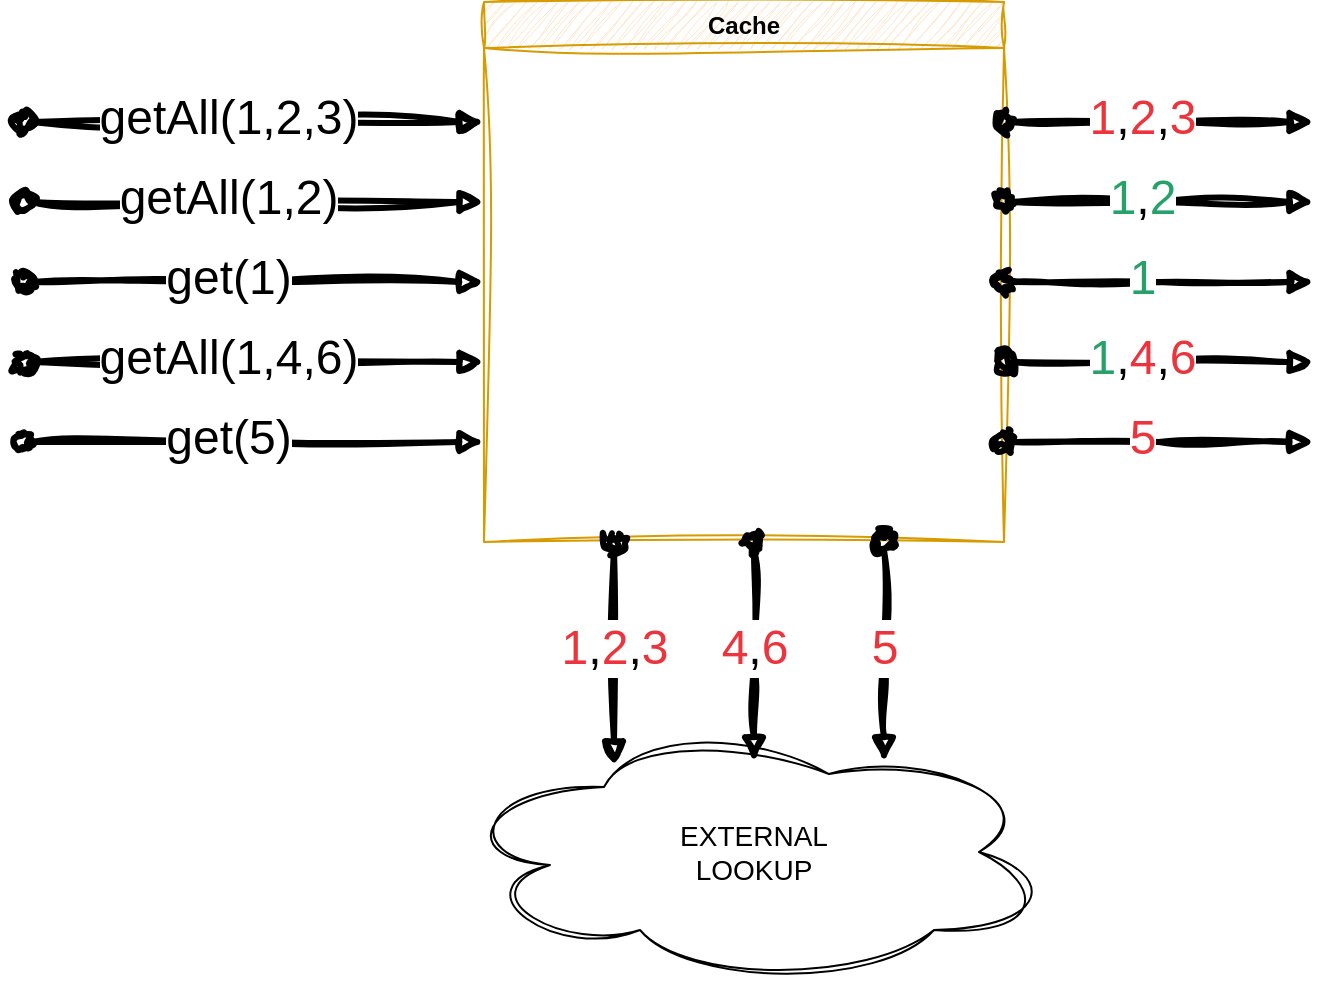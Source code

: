 <mxfile version="22.1.16" type="github">
  <diagram name="Page-1" id="2YBvvXClWsGukQMizWep">
    <mxGraphModel dx="1367" dy="649" grid="1" gridSize="10" guides="1" tooltips="1" connect="1" arrows="1" fold="1" page="1" pageScale="1" pageWidth="850" pageHeight="1100" math="0" shadow="0">
      <root>
        <mxCell id="0" />
        <mxCell id="1" parent="0" />
        <mxCell id="YcWAjNrXuXhaVXsh1sb0-1" value="Cache" style="swimlane;whiteSpace=wrap;html=1;fillColor=#ffe6cc;strokeColor=#d79b00;sketch=1;curveFitting=1;jiggle=2;" parent="1" vertex="1">
          <mxGeometry x="290" y="340" width="260" height="270" as="geometry" />
        </mxCell>
        <mxCell id="aM9ryv3xv72pqoxQDRHE-3" value="getAll(1,2,3)" style="html=1;verticalAlign=bottom;startArrow=oval;endArrow=block;startSize=8;edgeStyle=elbowEdgeStyle;elbow=vertical;curved=0;rounded=0;strokeWidth=3;fontSize=24;fontStyle=0;sketch=1;curveFitting=1;jiggle=2;entryX=0;entryY=0.5;entryDx=0;entryDy=0;labelBackgroundColor=default;" parent="1" edge="1">
          <mxGeometry x="-0.111" y="-15" relative="1" as="geometry">
            <mxPoint x="60" y="400" as="sourcePoint" />
            <mxPoint x="290" y="400" as="targetPoint" />
            <mxPoint as="offset" />
            <Array as="points" />
          </mxGeometry>
        </mxCell>
        <mxCell id="KGKpJTGk5lFJiOG2U9Ll-1" value="getAll(1,2)" style="html=1;verticalAlign=bottom;startArrow=oval;endArrow=block;startSize=8;edgeStyle=elbowEdgeStyle;elbow=vertical;curved=0;rounded=0;strokeWidth=3;fontSize=24;fontStyle=0;sketch=1;curveFitting=1;jiggle=2;entryX=0;entryY=0.5;entryDx=0;entryDy=0;labelBackgroundColor=default;" edge="1" parent="1">
          <mxGeometry x="-0.111" y="-15" relative="1" as="geometry">
            <mxPoint x="60" y="440" as="sourcePoint" />
            <mxPoint x="290" y="440" as="targetPoint" />
            <mxPoint as="offset" />
            <Array as="points" />
          </mxGeometry>
        </mxCell>
        <mxCell id="KGKpJTGk5lFJiOG2U9Ll-2" value="get(1)" style="html=1;verticalAlign=bottom;startArrow=oval;endArrow=block;startSize=8;edgeStyle=elbowEdgeStyle;elbow=horizontal;curved=0;rounded=0;strokeWidth=3;fontSize=24;fontStyle=0;sketch=1;curveFitting=1;jiggle=2;entryX=0;entryY=0.5;entryDx=0;entryDy=0;labelBackgroundColor=default;" edge="1" parent="1">
          <mxGeometry x="-0.111" y="-15" relative="1" as="geometry">
            <mxPoint x="60" y="480" as="sourcePoint" />
            <mxPoint x="290" y="480" as="targetPoint" />
            <mxPoint as="offset" />
            <Array as="points" />
          </mxGeometry>
        </mxCell>
        <mxCell id="KGKpJTGk5lFJiOG2U9Ll-3" value="getAll(1,4,6)" style="html=1;verticalAlign=bottom;startArrow=oval;endArrow=block;startSize=8;edgeStyle=elbowEdgeStyle;elbow=horizontal;curved=0;rounded=0;strokeWidth=3;fontSize=24;fontStyle=0;sketch=1;curveFitting=1;jiggle=2;entryX=0;entryY=0.5;entryDx=0;entryDy=0;labelBackgroundColor=default;" edge="1" parent="1">
          <mxGeometry x="-0.111" y="-15" relative="1" as="geometry">
            <mxPoint x="60" y="520" as="sourcePoint" />
            <mxPoint x="290" y="520" as="targetPoint" />
            <mxPoint as="offset" />
            <Array as="points" />
          </mxGeometry>
        </mxCell>
        <mxCell id="KGKpJTGk5lFJiOG2U9Ll-4" value="get(5)" style="html=1;verticalAlign=bottom;startArrow=oval;endArrow=block;startSize=8;edgeStyle=elbowEdgeStyle;elbow=vertical;curved=0;rounded=0;strokeWidth=3;fontSize=24;fontStyle=0;sketch=1;curveFitting=1;jiggle=2;entryX=0;entryY=0.5;entryDx=0;entryDy=0;labelBackgroundColor=default;" edge="1" parent="1">
          <mxGeometry x="-0.111" y="-15" relative="1" as="geometry">
            <mxPoint x="60" y="560" as="sourcePoint" />
            <mxPoint x="290" y="560" as="targetPoint" />
            <mxPoint as="offset" />
            <Array as="points" />
          </mxGeometry>
        </mxCell>
        <mxCell id="YcWAjNrXuXhaVXsh1sb0-4" value="EXTERNAL&lt;br&gt;LOOKUP" style="ellipse;shape=cloud;whiteSpace=wrap;html=1;fontSize=14;sketch=1;curveFitting=1;jiggle=2;" parent="1" vertex="1">
          <mxGeometry x="275" y="700" width="300" height="130" as="geometry" />
        </mxCell>
        <mxCell id="KGKpJTGk5lFJiOG2U9Ll-6" value="&lt;font color=&quot;#ed333b&quot;&gt;1&lt;/font&gt;,&lt;font color=&quot;#ed333b&quot;&gt;2&lt;/font&gt;,&lt;font color=&quot;#ed333b&quot;&gt;3&lt;/font&gt;" style="html=1;verticalAlign=bottom;startArrow=oval;endArrow=block;startSize=8;edgeStyle=elbowEdgeStyle;elbow=horizontal;curved=0;rounded=0;strokeWidth=3;fontSize=24;fontStyle=0;sketch=1;curveFitting=1;jiggle=2;entryX=0;entryY=0.5;entryDx=0;entryDy=0;labelBackgroundColor=default;" edge="1" parent="1">
          <mxGeometry x="-0.111" y="-15" relative="1" as="geometry">
            <mxPoint x="550" y="400" as="sourcePoint" />
            <mxPoint x="705" y="400" as="targetPoint" />
            <mxPoint as="offset" />
            <Array as="points" />
          </mxGeometry>
        </mxCell>
        <mxCell id="KGKpJTGk5lFJiOG2U9Ll-7" value="&lt;font color=&quot;#26a269&quot;&gt;1&lt;/font&gt;,&lt;font color=&quot;#26a269&quot;&gt;2&lt;/font&gt;" style="html=1;verticalAlign=bottom;startArrow=oval;endArrow=block;startSize=8;edgeStyle=elbowEdgeStyle;elbow=vertical;curved=0;rounded=0;strokeWidth=3;fontSize=24;fontStyle=0;sketch=1;curveFitting=1;jiggle=2;entryX=0;entryY=0.5;entryDx=0;entryDy=0;labelBackgroundColor=default;" edge="1" parent="1">
          <mxGeometry x="-0.111" y="-15" relative="1" as="geometry">
            <mxPoint x="550" y="440" as="sourcePoint" />
            <mxPoint x="705" y="440" as="targetPoint" />
            <mxPoint as="offset" />
            <Array as="points" />
          </mxGeometry>
        </mxCell>
        <mxCell id="KGKpJTGk5lFJiOG2U9Ll-8" value="&lt;font color=&quot;#26a269&quot;&gt;1&lt;/font&gt;" style="html=1;verticalAlign=bottom;startArrow=oval;endArrow=block;startSize=8;edgeStyle=elbowEdgeStyle;elbow=horizontal;curved=0;rounded=0;strokeWidth=3;fontSize=24;fontStyle=0;sketch=1;curveFitting=1;jiggle=2;entryX=0;entryY=0.5;entryDx=0;entryDy=0;labelBackgroundColor=default;" edge="1" parent="1">
          <mxGeometry x="-0.11" y="-15" relative="1" as="geometry">
            <mxPoint x="550" y="480" as="sourcePoint" />
            <mxPoint x="705" y="480" as="targetPoint" />
            <mxPoint as="offset" />
            <Array as="points" />
          </mxGeometry>
        </mxCell>
        <mxCell id="KGKpJTGk5lFJiOG2U9Ll-9" value="&lt;font color=&quot;#26a269&quot;&gt;1&lt;/font&gt;,&lt;font color=&quot;#ed333b&quot;&gt;4&lt;/font&gt;,&lt;font color=&quot;#ed333b&quot;&gt;6&lt;/font&gt;" style="html=1;verticalAlign=bottom;startArrow=oval;endArrow=block;startSize=8;edgeStyle=elbowEdgeStyle;elbow=horizontal;curved=0;rounded=0;strokeWidth=3;fontSize=24;fontStyle=0;sketch=1;curveFitting=1;jiggle=2;entryX=0;entryY=0.5;entryDx=0;entryDy=0;labelBackgroundColor=default;" edge="1" parent="1">
          <mxGeometry x="-0.11" y="-15" relative="1" as="geometry">
            <mxPoint x="550" y="520" as="sourcePoint" />
            <mxPoint x="705" y="520" as="targetPoint" />
            <mxPoint as="offset" />
            <Array as="points" />
          </mxGeometry>
        </mxCell>
        <mxCell id="KGKpJTGk5lFJiOG2U9Ll-10" value="&lt;font color=&quot;#ed333b&quot;&gt;5&lt;/font&gt;" style="html=1;verticalAlign=bottom;startArrow=oval;endArrow=block;startSize=8;edgeStyle=elbowEdgeStyle;elbow=vertical;curved=0;rounded=0;strokeWidth=3;fontSize=24;fontStyle=0;sketch=1;curveFitting=1;jiggle=2;entryX=0;entryY=0.5;entryDx=0;entryDy=0;labelBackgroundColor=default;" edge="1" parent="1">
          <mxGeometry x="-0.111" y="-15" relative="1" as="geometry">
            <mxPoint x="550" y="560" as="sourcePoint" />
            <mxPoint x="705" y="560" as="targetPoint" />
            <mxPoint as="offset" />
            <Array as="points" />
          </mxGeometry>
        </mxCell>
        <mxCell id="KGKpJTGk5lFJiOG2U9Ll-14" value="&lt;font color=&quot;#ed333b&quot;&gt;1&lt;/font&gt;,&lt;font color=&quot;#ed333b&quot;&gt;2&lt;/font&gt;,&lt;font color=&quot;#ed333b&quot;&gt;3&lt;/font&gt;" style="html=1;verticalAlign=bottom;startArrow=oval;endArrow=block;startSize=8;edgeStyle=elbowEdgeStyle;elbow=horizontal;curved=0;rounded=0;strokeWidth=3;fontSize=24;fontStyle=0;sketch=1;curveFitting=1;jiggle=2;labelBackgroundColor=default;exitX=0.25;exitY=1;exitDx=0;exitDy=0;entryX=0.267;entryY=0.169;entryDx=0;entryDy=0;entryPerimeter=0;" edge="1" parent="1" source="YcWAjNrXuXhaVXsh1sb0-1" target="YcWAjNrXuXhaVXsh1sb0-4">
          <mxGeometry x="0.249" relative="1" as="geometry">
            <mxPoint x="590" y="720" as="sourcePoint" />
            <mxPoint x="355" y="720" as="targetPoint" />
            <mxPoint as="offset" />
            <Array as="points" />
          </mxGeometry>
        </mxCell>
        <mxCell id="KGKpJTGk5lFJiOG2U9Ll-15" value="&lt;font color=&quot;#ed333b&quot;&gt;4&lt;/font&gt;,&lt;font color=&quot;#ed333b&quot;&gt;6&lt;/font&gt;" style="html=1;verticalAlign=bottom;startArrow=oval;endArrow=block;startSize=8;edgeStyle=elbowEdgeStyle;elbow=horizontal;curved=0;rounded=0;strokeWidth=3;fontSize=24;fontStyle=0;sketch=1;curveFitting=1;jiggle=2;labelBackgroundColor=default;exitX=0.25;exitY=1;exitDx=0;exitDy=0;" edge="1" parent="1">
          <mxGeometry x="0.273" relative="1" as="geometry">
            <mxPoint x="425" y="610" as="sourcePoint" />
            <mxPoint x="425" y="720" as="targetPoint" />
            <mxPoint as="offset" />
            <Array as="points">
              <mxPoint x="425" y="670" />
            </Array>
          </mxGeometry>
        </mxCell>
        <mxCell id="KGKpJTGk5lFJiOG2U9Ll-16" value="&lt;font color=&quot;#ed333b&quot;&gt;5&lt;/font&gt;" style="html=1;verticalAlign=bottom;startArrow=oval;endArrow=block;startSize=8;edgeStyle=elbowEdgeStyle;elbow=horizontal;curved=0;rounded=0;strokeWidth=3;fontSize=24;fontStyle=0;sketch=1;curveFitting=1;jiggle=2;labelBackgroundColor=default;exitX=0.25;exitY=1;exitDx=0;exitDy=0;" edge="1" parent="1">
          <mxGeometry x="0.273" relative="1" as="geometry">
            <mxPoint x="490" y="610" as="sourcePoint" />
            <mxPoint x="490" y="720" as="targetPoint" />
            <mxPoint as="offset" />
            <Array as="points">
              <mxPoint x="490" y="670" />
            </Array>
          </mxGeometry>
        </mxCell>
      </root>
    </mxGraphModel>
  </diagram>
</mxfile>

